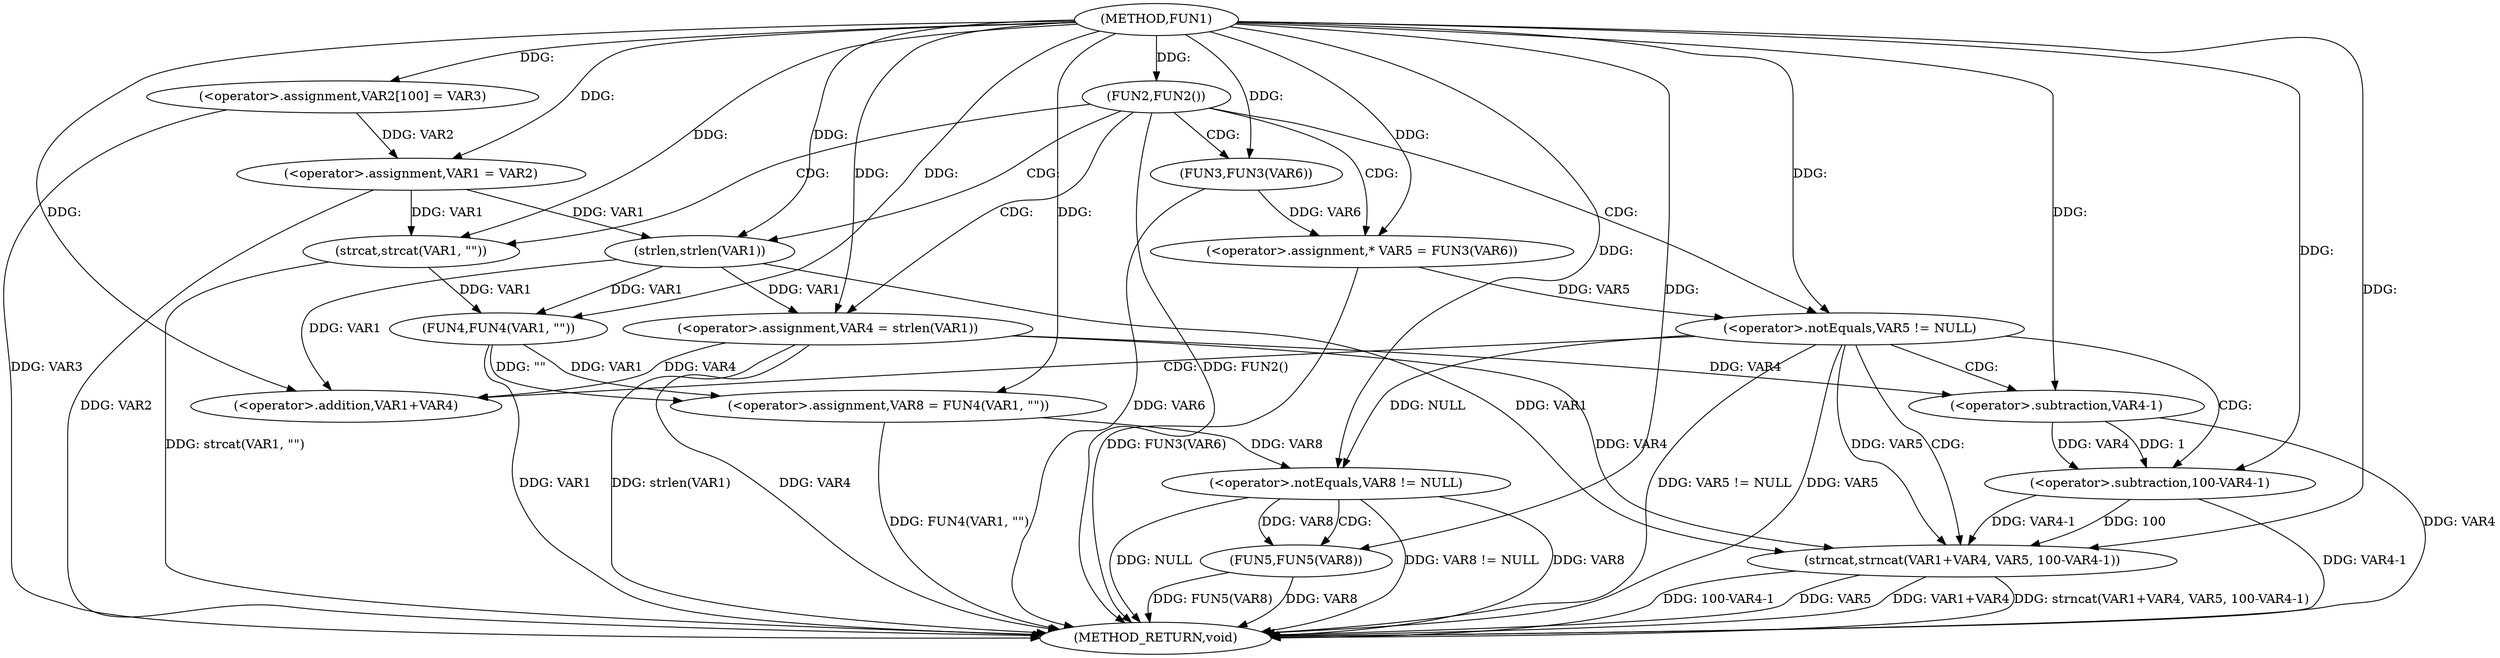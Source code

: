 digraph FUN1 {  
"1000100" [label = "(METHOD,FUN1)" ]
"1000158" [label = "(METHOD_RETURN,void)" ]
"1000104" [label = "(<operator>.assignment,VAR2[100] = VAR3)" ]
"1000107" [label = "(<operator>.assignment,VAR1 = VAR2)" ]
"1000111" [label = "(FUN2,FUN2())" ]
"1000115" [label = "(<operator>.assignment,VAR4 = strlen(VAR1))" ]
"1000117" [label = "(strlen,strlen(VAR1))" ]
"1000120" [label = "(<operator>.assignment,* VAR5 = FUN3(VAR6))" ]
"1000122" [label = "(FUN3,FUN3(VAR6))" ]
"1000125" [label = "(<operator>.notEquals,VAR5 != NULL)" ]
"1000129" [label = "(strncat,strncat(VAR1+VAR4, VAR5, 100-VAR4-1))" ]
"1000130" [label = "(<operator>.addition,VAR1+VAR4)" ]
"1000134" [label = "(<operator>.subtraction,100-VAR4-1)" ]
"1000136" [label = "(<operator>.subtraction,VAR4-1)" ]
"1000141" [label = "(strcat,strcat(VAR1, \"\"))" ]
"1000146" [label = "(<operator>.assignment,VAR8 = FUN4(VAR1, \"\"))" ]
"1000148" [label = "(FUN4,FUN4(VAR1, \"\"))" ]
"1000152" [label = "(<operator>.notEquals,VAR8 != NULL)" ]
"1000156" [label = "(FUN5,FUN5(VAR8))" ]
  "1000115" -> "1000158"  [ label = "DDG: strlen(VAR1)"] 
  "1000125" -> "1000158"  [ label = "DDG: VAR5 != NULL"] 
  "1000156" -> "1000158"  [ label = "DDG: VAR8"] 
  "1000152" -> "1000158"  [ label = "DDG: VAR8 != NULL"] 
  "1000152" -> "1000158"  [ label = "DDG: VAR8"] 
  "1000129" -> "1000158"  [ label = "DDG: VAR5"] 
  "1000152" -> "1000158"  [ label = "DDG: NULL"] 
  "1000156" -> "1000158"  [ label = "DDG: FUN5(VAR8)"] 
  "1000129" -> "1000158"  [ label = "DDG: VAR1+VAR4"] 
  "1000125" -> "1000158"  [ label = "DDG: VAR5"] 
  "1000122" -> "1000158"  [ label = "DDG: VAR6"] 
  "1000141" -> "1000158"  [ label = "DDG: strcat(VAR1, \"\")"] 
  "1000129" -> "1000158"  [ label = "DDG: strncat(VAR1+VAR4, VAR5, 100-VAR4-1)"] 
  "1000129" -> "1000158"  [ label = "DDG: 100-VAR4-1"] 
  "1000148" -> "1000158"  [ label = "DDG: VAR1"] 
  "1000146" -> "1000158"  [ label = "DDG: FUN4(VAR1, \"\")"] 
  "1000134" -> "1000158"  [ label = "DDG: VAR4-1"] 
  "1000120" -> "1000158"  [ label = "DDG: FUN3(VAR6)"] 
  "1000111" -> "1000158"  [ label = "DDG: FUN2()"] 
  "1000115" -> "1000158"  [ label = "DDG: VAR4"] 
  "1000136" -> "1000158"  [ label = "DDG: VAR4"] 
  "1000104" -> "1000158"  [ label = "DDG: VAR3"] 
  "1000107" -> "1000158"  [ label = "DDG: VAR2"] 
  "1000100" -> "1000104"  [ label = "DDG: "] 
  "1000104" -> "1000107"  [ label = "DDG: VAR2"] 
  "1000100" -> "1000107"  [ label = "DDG: "] 
  "1000100" -> "1000111"  [ label = "DDG: "] 
  "1000117" -> "1000115"  [ label = "DDG: VAR1"] 
  "1000100" -> "1000115"  [ label = "DDG: "] 
  "1000107" -> "1000117"  [ label = "DDG: VAR1"] 
  "1000100" -> "1000117"  [ label = "DDG: "] 
  "1000122" -> "1000120"  [ label = "DDG: VAR6"] 
  "1000100" -> "1000120"  [ label = "DDG: "] 
  "1000100" -> "1000122"  [ label = "DDG: "] 
  "1000120" -> "1000125"  [ label = "DDG: VAR5"] 
  "1000100" -> "1000125"  [ label = "DDG: "] 
  "1000117" -> "1000129"  [ label = "DDG: VAR1"] 
  "1000100" -> "1000129"  [ label = "DDG: "] 
  "1000115" -> "1000129"  [ label = "DDG: VAR4"] 
  "1000117" -> "1000130"  [ label = "DDG: VAR1"] 
  "1000100" -> "1000130"  [ label = "DDG: "] 
  "1000115" -> "1000130"  [ label = "DDG: VAR4"] 
  "1000125" -> "1000129"  [ label = "DDG: VAR5"] 
  "1000134" -> "1000129"  [ label = "DDG: 100"] 
  "1000134" -> "1000129"  [ label = "DDG: VAR4-1"] 
  "1000100" -> "1000134"  [ label = "DDG: "] 
  "1000136" -> "1000134"  [ label = "DDG: VAR4"] 
  "1000136" -> "1000134"  [ label = "DDG: 1"] 
  "1000100" -> "1000136"  [ label = "DDG: "] 
  "1000115" -> "1000136"  [ label = "DDG: VAR4"] 
  "1000107" -> "1000141"  [ label = "DDG: VAR1"] 
  "1000100" -> "1000141"  [ label = "DDG: "] 
  "1000148" -> "1000146"  [ label = "DDG: VAR1"] 
  "1000148" -> "1000146"  [ label = "DDG: \"\""] 
  "1000100" -> "1000146"  [ label = "DDG: "] 
  "1000141" -> "1000148"  [ label = "DDG: VAR1"] 
  "1000117" -> "1000148"  [ label = "DDG: VAR1"] 
  "1000100" -> "1000148"  [ label = "DDG: "] 
  "1000146" -> "1000152"  [ label = "DDG: VAR8"] 
  "1000100" -> "1000152"  [ label = "DDG: "] 
  "1000125" -> "1000152"  [ label = "DDG: NULL"] 
  "1000152" -> "1000156"  [ label = "DDG: VAR8"] 
  "1000100" -> "1000156"  [ label = "DDG: "] 
  "1000111" -> "1000125"  [ label = "CDG: "] 
  "1000111" -> "1000120"  [ label = "CDG: "] 
  "1000111" -> "1000117"  [ label = "CDG: "] 
  "1000111" -> "1000141"  [ label = "CDG: "] 
  "1000111" -> "1000115"  [ label = "CDG: "] 
  "1000111" -> "1000122"  [ label = "CDG: "] 
  "1000125" -> "1000129"  [ label = "CDG: "] 
  "1000125" -> "1000130"  [ label = "CDG: "] 
  "1000125" -> "1000136"  [ label = "CDG: "] 
  "1000125" -> "1000134"  [ label = "CDG: "] 
  "1000152" -> "1000156"  [ label = "CDG: "] 
}
